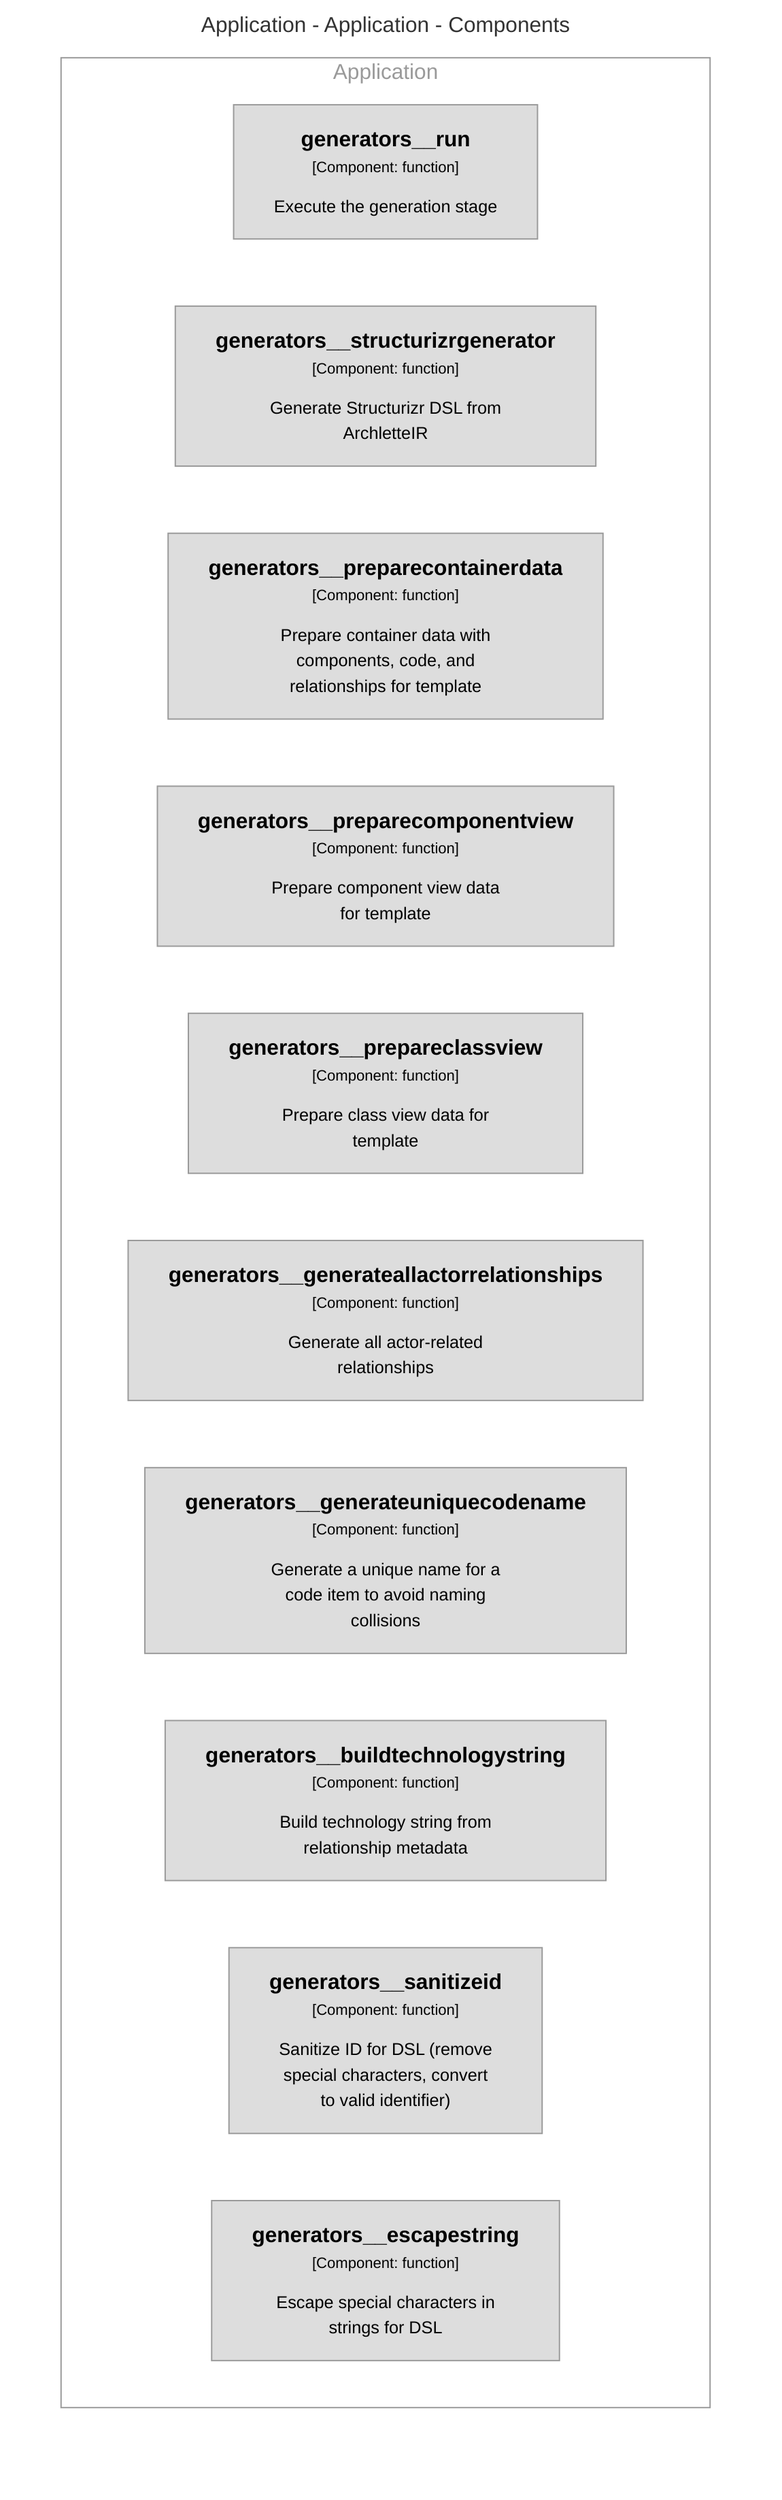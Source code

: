 graph TB
  linkStyle default fill:#ffffff

  subgraph diagram ["Application - Application - Components"]
    style diagram fill:#ffffff,stroke:#ffffff

    subgraph 8 ["Application"]
      style 8 fill:#ffffff,stroke:#9a9a9a,color:#9a9a9a

      27["<div style='font-weight: bold'>generators__run</div><div style='font-size: 70%; margin-top: 0px'>[Component: function]</div><div style='font-size: 80%; margin-top:10px'>Execute the generation stage</div>"]
      style 27 fill:#dddddd,stroke:#9a9a9a,color:#000000
      67["<div style='font-weight: bold'>generators__structurizrgenerator</div><div style='font-size: 70%; margin-top: 0px'>[Component: function]</div><div style='font-size: 80%; margin-top:10px'>Generate Structurizr DSL from<br />ArchletteIR</div>"]
      style 67 fill:#dddddd,stroke:#9a9a9a,color:#000000
      68["<div style='font-weight: bold'>generators__preparecontainerdata</div><div style='font-size: 70%; margin-top: 0px'>[Component: function]</div><div style='font-size: 80%; margin-top:10px'>Prepare container data with<br />components, code, and<br />relationships for template</div>"]
      style 68 fill:#dddddd,stroke:#9a9a9a,color:#000000
      69["<div style='font-weight: bold'>generators__preparecomponentview</div><div style='font-size: 70%; margin-top: 0px'>[Component: function]</div><div style='font-size: 80%; margin-top:10px'>Prepare component view data<br />for template</div>"]
      style 69 fill:#dddddd,stroke:#9a9a9a,color:#000000
      70["<div style='font-weight: bold'>generators__prepareclassview</div><div style='font-size: 70%; margin-top: 0px'>[Component: function]</div><div style='font-size: 80%; margin-top:10px'>Prepare class view data for<br />template</div>"]
      style 70 fill:#dddddd,stroke:#9a9a9a,color:#000000
      71["<div style='font-weight: bold'>generators__generateallactorrelationships</div><div style='font-size: 70%; margin-top: 0px'>[Component: function]</div><div style='font-size: 80%; margin-top:10px'>Generate all actor-related<br />relationships</div>"]
      style 71 fill:#dddddd,stroke:#9a9a9a,color:#000000
      72["<div style='font-weight: bold'>generators__generateuniquecodename</div><div style='font-size: 70%; margin-top: 0px'>[Component: function]</div><div style='font-size: 80%; margin-top:10px'>Generate a unique name for a<br />code item to avoid naming<br />collisions</div>"]
      style 72 fill:#dddddd,stroke:#9a9a9a,color:#000000
      73["<div style='font-weight: bold'>generators__buildtechnologystring</div><div style='font-size: 70%; margin-top: 0px'>[Component: function]</div><div style='font-size: 80%; margin-top:10px'>Build technology string from<br />relationship metadata</div>"]
      style 73 fill:#dddddd,stroke:#9a9a9a,color:#000000
      74["<div style='font-weight: bold'>generators__sanitizeid</div><div style='font-size: 70%; margin-top: 0px'>[Component: function]</div><div style='font-size: 80%; margin-top:10px'>Sanitize ID for DSL (remove<br />special characters, convert<br />to valid identifier)</div>"]
      style 74 fill:#dddddd,stroke:#9a9a9a,color:#000000
      75["<div style='font-weight: bold'>generators__escapestring</div><div style='font-size: 70%; margin-top: 0px'>[Component: function]</div><div style='font-size: 80%; margin-top:10px'>Escape special characters in<br />strings for DSL</div>"]
      style 75 fill:#dddddd,stroke:#9a9a9a,color:#000000
    end

  end